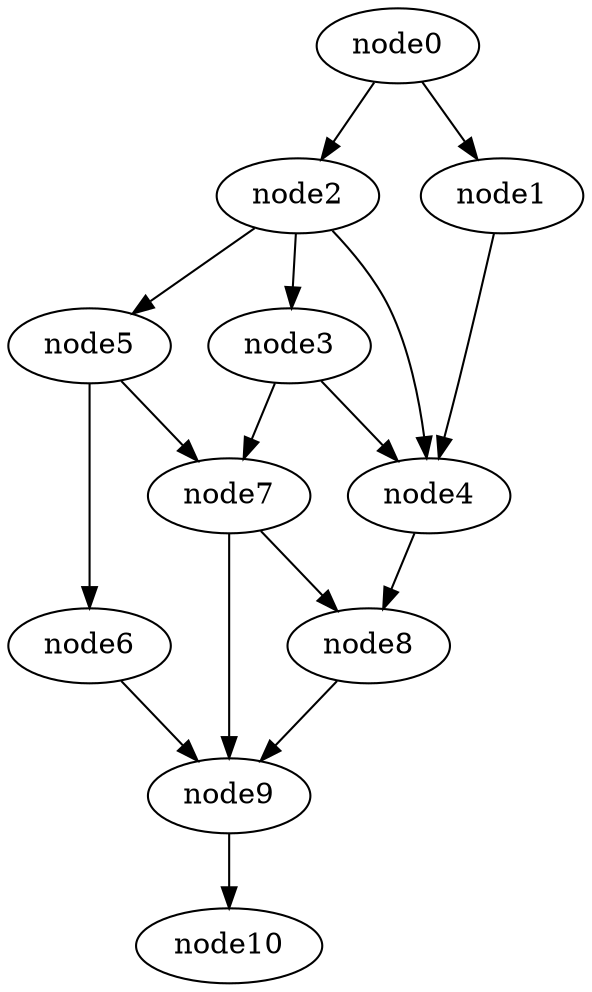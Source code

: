 digraph g{
	node10
	node9 -> node10
	node8 -> node9
	node7 -> node9
	node7 -> node8
	node6 -> node9
	node5 -> node7
	node5 -> node6
	node4 -> node8
	node3 -> node7
	node3 -> node4
	node2 -> node5
	node2 -> node4
	node2 -> node3
	node1 -> node4
	node0 -> node2
	node0 -> node1
}
